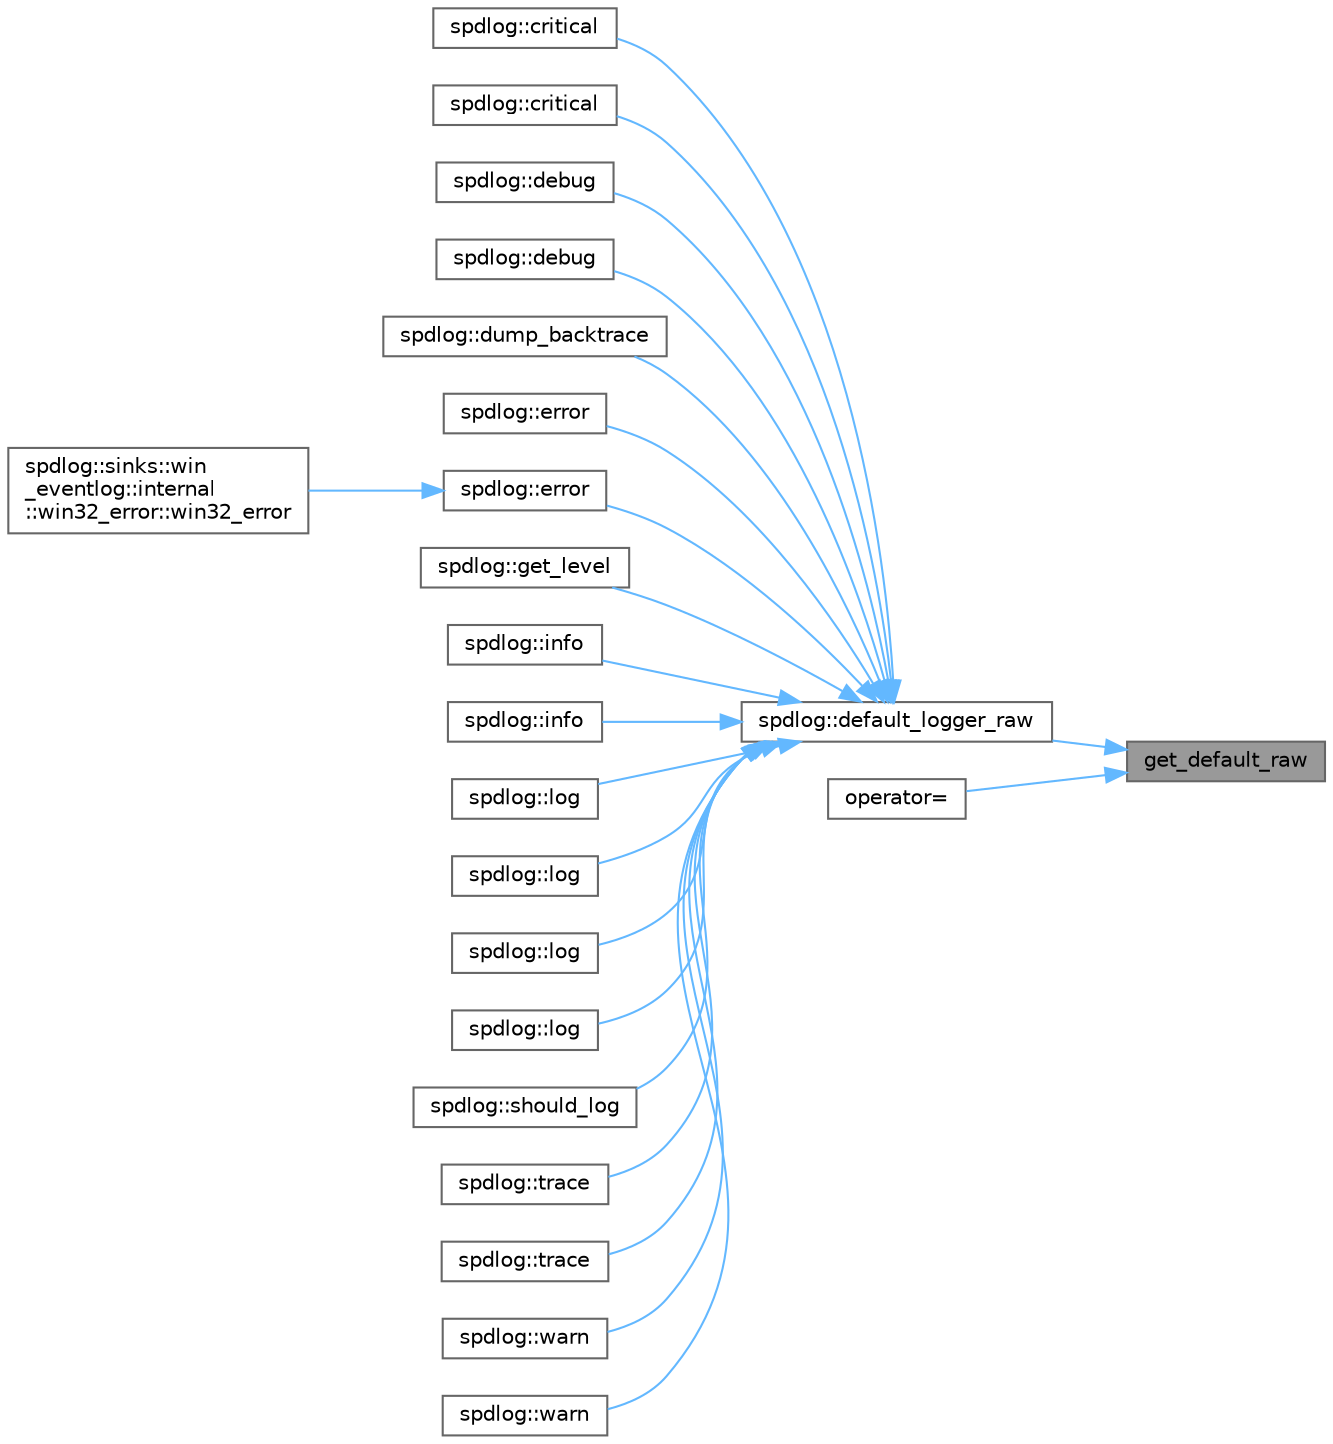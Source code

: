 digraph "get_default_raw"
{
 // LATEX_PDF_SIZE
  bgcolor="transparent";
  edge [fontname=Helvetica,fontsize=10,labelfontname=Helvetica,labelfontsize=10];
  node [fontname=Helvetica,fontsize=10,shape=box,height=0.2,width=0.4];
  rankdir="RL";
  Node1 [id="Node000001",label="get_default_raw",height=0.2,width=0.4,color="gray40", fillcolor="grey60", style="filled", fontcolor="black",tooltip=" "];
  Node1 -> Node2 [id="edge1_Node000001_Node000002",dir="back",color="steelblue1",style="solid",tooltip=" "];
  Node2 [id="Node000002",label="spdlog::default_logger_raw",height=0.2,width=0.4,color="grey40", fillcolor="white", style="filled",URL="$namespacespdlog.html#a90396e8b0e996aa25620b98a72a10c32",tooltip=" "];
  Node2 -> Node3 [id="edge2_Node000002_Node000003",dir="back",color="steelblue1",style="solid",tooltip=" "];
  Node3 [id="Node000003",label="spdlog::critical",height=0.2,width=0.4,color="grey40", fillcolor="white", style="filled",URL="$namespacespdlog.html#ab6a163705b4b7b484edd55987a08f1d4",tooltip=" "];
  Node2 -> Node4 [id="edge3_Node000002_Node000004",dir="back",color="steelblue1",style="solid",tooltip=" "];
  Node4 [id="Node000004",label="spdlog::critical",height=0.2,width=0.4,color="grey40", fillcolor="white", style="filled",URL="$namespacespdlog.html#a3bc38fe2e266cd88a11092ba276f0589",tooltip=" "];
  Node2 -> Node5 [id="edge4_Node000002_Node000005",dir="back",color="steelblue1",style="solid",tooltip=" "];
  Node5 [id="Node000005",label="spdlog::debug",height=0.2,width=0.4,color="grey40", fillcolor="white", style="filled",URL="$namespacespdlog.html#a2888c4a560900eb6ea5954150356e38d",tooltip=" "];
  Node2 -> Node6 [id="edge5_Node000002_Node000006",dir="back",color="steelblue1",style="solid",tooltip=" "];
  Node6 [id="Node000006",label="spdlog::debug",height=0.2,width=0.4,color="grey40", fillcolor="white", style="filled",URL="$namespacespdlog.html#a5f1e5b936d564ae9f562c0af8eb97f5e",tooltip=" "];
  Node2 -> Node7 [id="edge6_Node000002_Node000007",dir="back",color="steelblue1",style="solid",tooltip=" "];
  Node7 [id="Node000007",label="spdlog::dump_backtrace",height=0.2,width=0.4,color="grey40", fillcolor="white", style="filled",URL="$namespacespdlog.html#a926b904a27ac4fea7b8e8843594b8225",tooltip=" "];
  Node2 -> Node8 [id="edge7_Node000002_Node000008",dir="back",color="steelblue1",style="solid",tooltip=" "];
  Node8 [id="Node000008",label="spdlog::error",height=0.2,width=0.4,color="grey40", fillcolor="white", style="filled",URL="$namespacespdlog.html#aa230e4955966f873faf46f689716dd13",tooltip=" "];
  Node2 -> Node9 [id="edge8_Node000002_Node000009",dir="back",color="steelblue1",style="solid",tooltip=" "];
  Node9 [id="Node000009",label="spdlog::error",height=0.2,width=0.4,color="grey40", fillcolor="white", style="filled",URL="$namespacespdlog.html#adde4fa11bc7a2fe3f67c2bc42e9edd52",tooltip=" "];
  Node9 -> Node10 [id="edge9_Node000009_Node000010",dir="back",color="steelblue1",style="solid",tooltip=" "];
  Node10 [id="Node000010",label="spdlog::sinks::win\l_eventlog::internal\l::win32_error::win32_error",height=0.2,width=0.4,color="grey40", fillcolor="white", style="filled",URL="$structspdlog_1_1sinks_1_1win__eventlog_1_1internal_1_1win32__error.html#a06bf7b3cf016aef585915e38e5364fe4",tooltip=" "];
  Node2 -> Node11 [id="edge10_Node000002_Node000011",dir="back",color="steelblue1",style="solid",tooltip=" "];
  Node11 [id="Node000011",label="spdlog::get_level",height=0.2,width=0.4,color="grey40", fillcolor="white", style="filled",URL="$namespacespdlog.html#adb4458879d061615675272ddee84efda",tooltip=" "];
  Node2 -> Node12 [id="edge11_Node000002_Node000012",dir="back",color="steelblue1",style="solid",tooltip=" "];
  Node12 [id="Node000012",label="spdlog::info",height=0.2,width=0.4,color="grey40", fillcolor="white", style="filled",URL="$namespacespdlog.html#a0ff25ac0956c7315e8d6ed3ab7a07fc2",tooltip=" "];
  Node2 -> Node13 [id="edge12_Node000002_Node000013",dir="back",color="steelblue1",style="solid",tooltip=" "];
  Node13 [id="Node000013",label="spdlog::info",height=0.2,width=0.4,color="grey40", fillcolor="white", style="filled",URL="$namespacespdlog.html#a114ee73bc12b6420d35b08bc2909a374",tooltip=" "];
  Node2 -> Node14 [id="edge13_Node000002_Node000014",dir="back",color="steelblue1",style="solid",tooltip=" "];
  Node14 [id="Node000014",label="spdlog::log",height=0.2,width=0.4,color="grey40", fillcolor="white", style="filled",URL="$namespacespdlog.html#ad789b30e281156bdc664c3d1a19a2718",tooltip=" "];
  Node2 -> Node15 [id="edge14_Node000002_Node000015",dir="back",color="steelblue1",style="solid",tooltip=" "];
  Node15 [id="Node000015",label="spdlog::log",height=0.2,width=0.4,color="grey40", fillcolor="white", style="filled",URL="$namespacespdlog.html#a1e20e706a3605878def870ad0f334863",tooltip=" "];
  Node2 -> Node16 [id="edge15_Node000002_Node000016",dir="back",color="steelblue1",style="solid",tooltip=" "];
  Node16 [id="Node000016",label="spdlog::log",height=0.2,width=0.4,color="grey40", fillcolor="white", style="filled",URL="$namespacespdlog.html#a1cd8feeb2f5b10c2c9b91e4b5bad55d2",tooltip=" "];
  Node2 -> Node17 [id="edge16_Node000002_Node000017",dir="back",color="steelblue1",style="solid",tooltip=" "];
  Node17 [id="Node000017",label="spdlog::log",height=0.2,width=0.4,color="grey40", fillcolor="white", style="filled",URL="$namespacespdlog.html#ab9b3b6b35cdd9d51b6c45ac2b0707631",tooltip=" "];
  Node2 -> Node18 [id="edge17_Node000002_Node000018",dir="back",color="steelblue1",style="solid",tooltip=" "];
  Node18 [id="Node000018",label="spdlog::should_log",height=0.2,width=0.4,color="grey40", fillcolor="white", style="filled",URL="$namespacespdlog.html#a7259085ea8c96761c85423ed52b5aee8",tooltip=" "];
  Node2 -> Node19 [id="edge18_Node000002_Node000019",dir="back",color="steelblue1",style="solid",tooltip=" "];
  Node19 [id="Node000019",label="spdlog::trace",height=0.2,width=0.4,color="grey40", fillcolor="white", style="filled",URL="$namespacespdlog.html#a5f1175d61d75e06c7f4068f51015a187",tooltip=" "];
  Node2 -> Node20 [id="edge19_Node000002_Node000020",dir="back",color="steelblue1",style="solid",tooltip=" "];
  Node20 [id="Node000020",label="spdlog::trace",height=0.2,width=0.4,color="grey40", fillcolor="white", style="filled",URL="$namespacespdlog.html#a421f1f1832a21013959f201619192c6d",tooltip=" "];
  Node2 -> Node21 [id="edge20_Node000002_Node000021",dir="back",color="steelblue1",style="solid",tooltip=" "];
  Node21 [id="Node000021",label="spdlog::warn",height=0.2,width=0.4,color="grey40", fillcolor="white", style="filled",URL="$namespacespdlog.html#a996f741cd041b1322e70645d7cf4e3a2",tooltip=" "];
  Node2 -> Node22 [id="edge21_Node000002_Node000022",dir="back",color="steelblue1",style="solid",tooltip=" "];
  Node22 [id="Node000022",label="spdlog::warn",height=0.2,width=0.4,color="grey40", fillcolor="white", style="filled",URL="$namespacespdlog.html#a204f40a9a17b0b0e07432edbebe58876",tooltip=" "];
  Node1 -> Node23 [id="edge22_Node000001_Node000023",dir="back",color="steelblue1",style="solid",tooltip=" "];
  Node23 [id="Node000023",label="operator=",height=0.2,width=0.4,color="grey40", fillcolor="white", style="filled",URL="$classspdlog_1_1details_1_1registry.html#a4c23e0a14babd890556e344ba2f75529",tooltip=" "];
}
